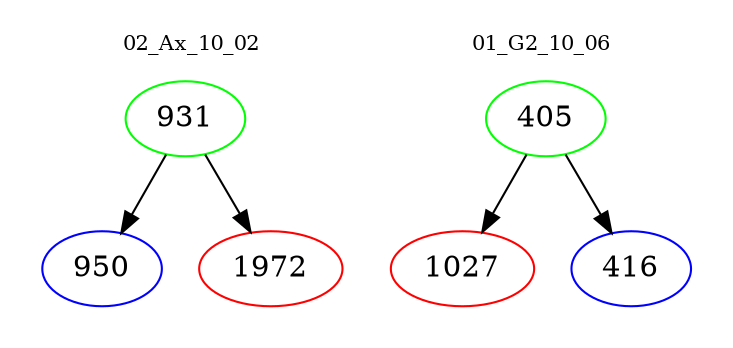 digraph{
subgraph cluster_0 {
color = white
label = "02_Ax_10_02";
fontsize=10;
T0_931 [label="931", color="green"]
T0_931 -> T0_950 [color="black"]
T0_950 [label="950", color="blue"]
T0_931 -> T0_1972 [color="black"]
T0_1972 [label="1972", color="red"]
}
subgraph cluster_1 {
color = white
label = "01_G2_10_06";
fontsize=10;
T1_405 [label="405", color="green"]
T1_405 -> T1_1027 [color="black"]
T1_1027 [label="1027", color="red"]
T1_405 -> T1_416 [color="black"]
T1_416 [label="416", color="blue"]
}
}
